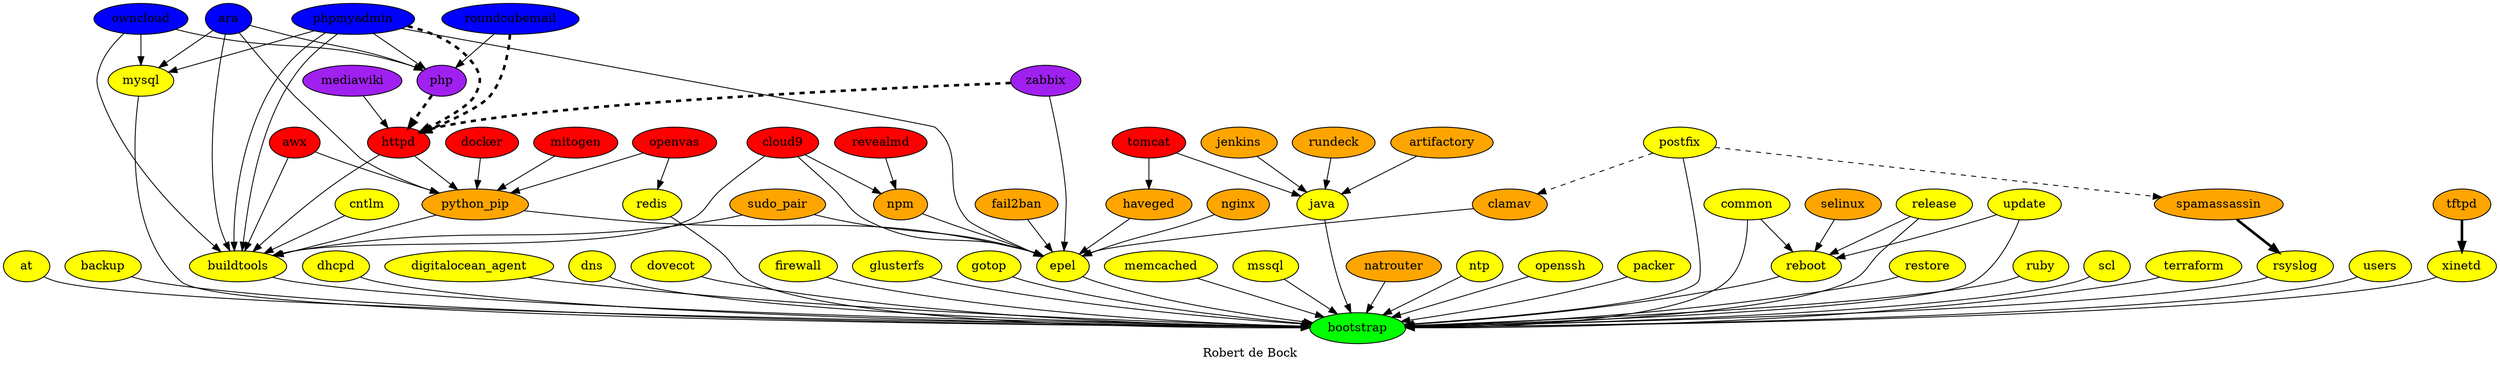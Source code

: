 digraph hierarchy {
  label = "Robert de Bock" ;
  {
    artifactory [fillcolor=orange style=filled]
    at [fillcolor=yellow style=filled]
    ara [fillcolor=blue style=filled]
    awx [fillcolor=red style=filled]
    backup [fillcolor=yellow style=filled]
    bootstrap [fillcolor=green style=filled]
    buildtools [fillcolor=yellow style=filled]
    clamav [fillcolor=orange style=filled]
    cloud9 [fillcolor=red style=filled]
    cntlm [fillcolor=yellow style=filled]
    common [fillcolor=yellow style=filled]
    dhcpd [fillcolor=yellow style=filled]
    "digitalocean_agent" [fillcolor=yellow style=filled]
    dns [fillcolor=yellow style=filled]
    docker [fillcolor=red style=filled]
    dovecot [fillcolor=yellow style=filled]
    epel [fillcolor=yellow style=filled]
    fail2ban [fillcolor=orange style=filled]
    firewall [fillcolor=yellow style=filled]
    glusterfs [fillcolor=yellow style=filled]
    gotop [fillcolor=yellow style=filled]
    haveged [fillcolor=orange style=filled]
    httpd [fillcolor=red style=filled]
    java [fillcolor=yellow style=filled]
    jenkins [fillcolor=orange style=filled]
    mediawiki [fillcolor=purple style=filled]
    memcached [fillcolor=yellow style=filled]
    mitogen [fillcolor=red style=filled]
    mssql [fillcolor=yellow style=filled]
    mysql [fillcolor=yellow style=filled]
    natrouter [fillcolor=orange style=filled]
    nginx [fillcolor=orange style=filled]
    npm [fillcolor=orange style=filled]
    ntp [fillcolor=yellow style=filled]
    openvas [fillcolor=red style=filled]
    openssh [fillcolor=yellow style=filled]
    owncloud [fillcolor=blue style=filled]
    packer [fillcolor=yellow style=filled]
    php [fillcolor=purple style=filled]
    phpmyadmin [fillcolor=blue style=filled]
    postfix [fillcolor=yellow style=filled]
    "python_pip" [fillcolor=orange style=filled]
    redis [fillcolor=yellow style=filled]
    reboot [fillcolor=yellow style=filled]
    revealmd [fillcolor=red style=filled]
    release [fillcolor=yellow style=filled]
    restore [fillcolor=yellow style=filled]
    roundcubemail [fillcolor=blue style=filled]
    rsyslog [fillcolor=yellow style=filled]
    ruby [fillcolor=yellow style=filled]
    rundeck [fillcolor=orange style=filled]
    scl [fillcolor=yellow style=filled]
    selinux [fillcolor=orange style=filled]
    spamassassin [fillcolor=orange style=filled]
    "sudo_pair" [fillcolor=orange style=filled]
    terraform [fillcolor=yellow style=filled]
    tftpd [fillcolor=orange style=filled]
    tomcat [fillcolor=red style=filled]
    update [fillcolor=yellow style=filled]
    users [fillcolor=yellow style=filled]
    xinetd [fillcolor=yellow style=filled]
    zabbix [fillcolor=purple style=filled]
  }
  {at backup buildtools common dhcpd "digitalocean_agent" dns dovecot epel firewall glusterfs gotop java memcached mysql mssql natrouter ntp openssh packer postfix reboot redis release restore rsyslog ruby scl terraform update users xinetd} -> bootstrap
  {clamav cloud9 fail2ban haveged nginx npm phpmyadmin "python_pip" "sudo_pair" zabbix} -> epel
  {common release selinux update} -> reboot
  postfix -> {spamassassin clamav} [style=dashed]
  {ara awx docker httpd mitogen openvas} -> "python_pip"
  openvas -> redis
  {cloud9 revealmd} -> npm
  tftpd -> xinetd  [penwidth=3]
  {ara owncloud phpmyadmin} -> {buildtools php mysql}
  {php phpmyadmin roundcubemail zabbix} -> httpd [style=dashed penwidth=3]
  mediawiki -> httpd
  {awx cntlm cloud9 httpd phpmyadmin "python_pip"} -> buildtools
  roundcubemail -> php
  {"sudo_pair"} -> {buildtools}
  {artifactory jenkins rundeck tomcat} -> java
  tomcat -> haveged
  spamassassin -> rsyslog [penwidth=3]
}
